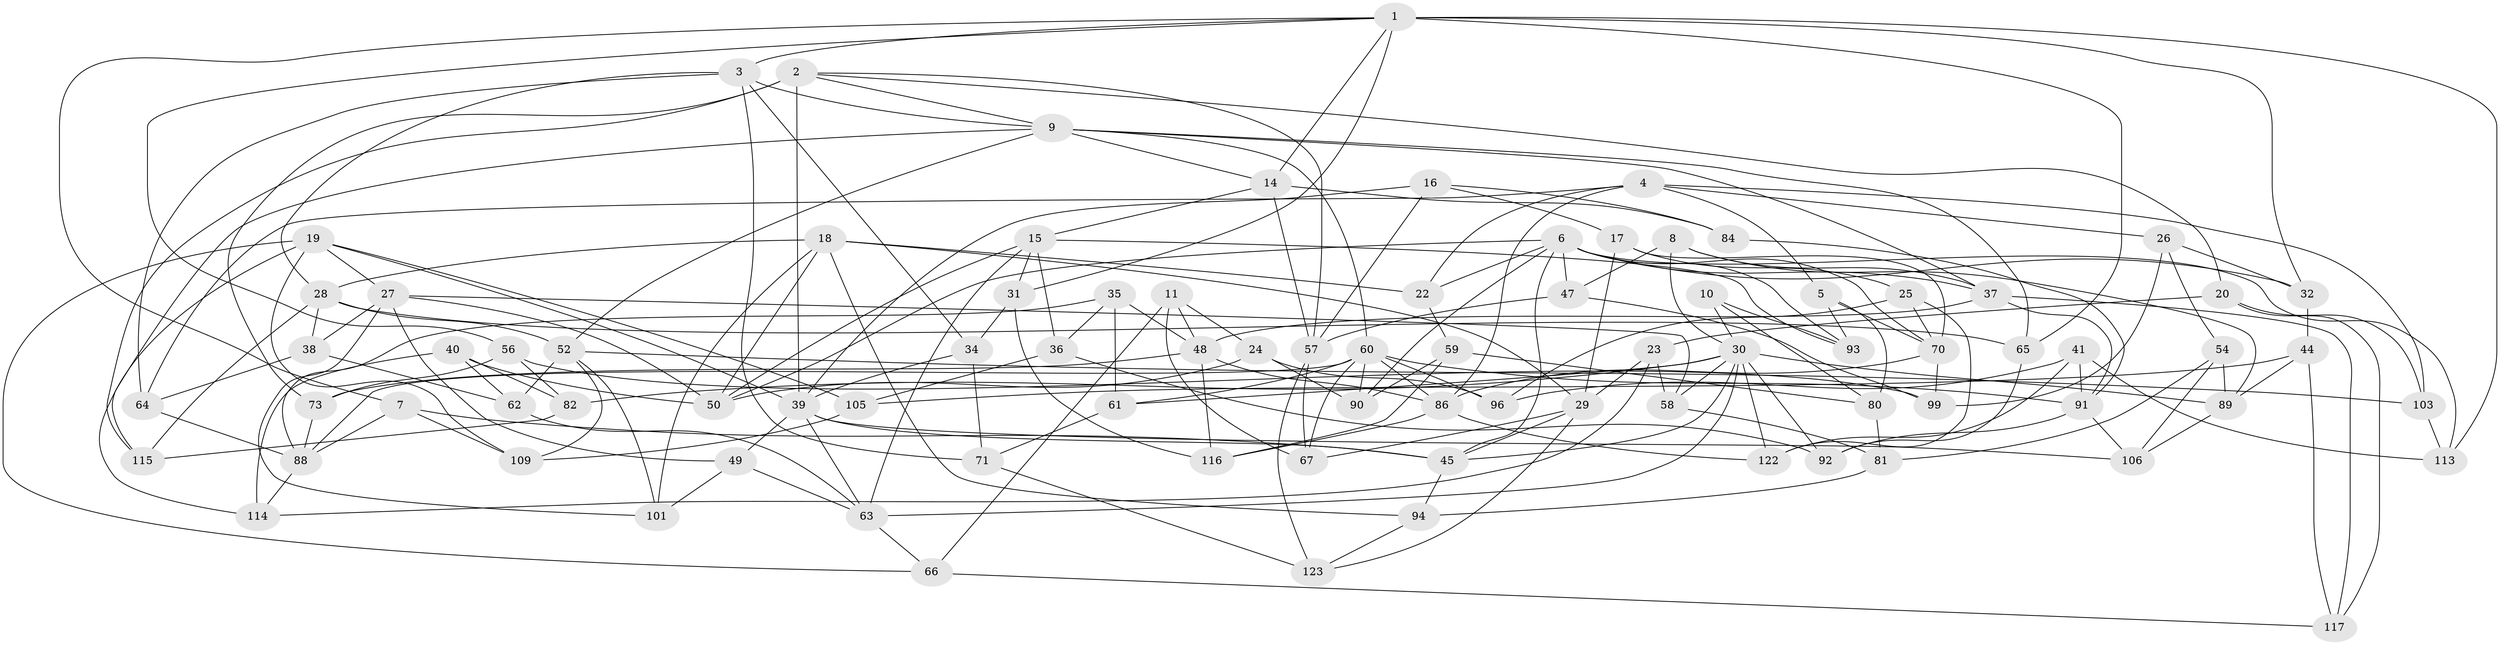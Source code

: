 // original degree distribution, {4: 1.0}
// Generated by graph-tools (version 1.1) at 2025/20/03/04/25 18:20:54]
// undirected, 86 vertices, 206 edges
graph export_dot {
graph [start="1"]
  node [color=gray90,style=filled];
  1 [super="+13"];
  2 [super="+12"];
  3 [super="+42"];
  4 [super="+68"];
  5;
  6 [super="+53+87+100"];
  7;
  8;
  9 [super="+110+107"];
  10;
  11;
  14 [super="+21"];
  15 [super="+43"];
  16;
  17;
  18 [super="+74"];
  19 [super="+95"];
  20;
  22;
  23;
  24;
  25;
  26;
  27 [super="+55"];
  28 [super="+69"];
  29 [super="+75"];
  30 [super="+33+98+72"];
  31;
  32;
  34;
  35;
  36;
  37 [super="+46"];
  38;
  39 [super="+85"];
  40;
  41;
  44;
  45 [super="+112"];
  47;
  48 [super="+79"];
  49;
  50 [super="+77"];
  52 [super="+120"];
  54;
  56;
  57 [super="+119"];
  58;
  59;
  60 [super="+83+108"];
  61;
  62;
  63 [super="+78"];
  64;
  65;
  66;
  67;
  70 [super="+104"];
  71;
  73;
  80;
  81;
  82;
  84;
  86 [super="+97"];
  88 [super="+102"];
  89 [super="+121"];
  90;
  91 [super="+118"];
  92;
  93;
  94;
  96;
  99;
  101;
  103;
  105;
  106;
  109;
  113;
  114;
  115;
  116;
  117;
  122;
  123;
  1 -- 56;
  1 -- 7;
  1 -- 32;
  1 -- 65;
  1 -- 3;
  1 -- 113;
  1 -- 14;
  1 -- 31;
  2 -- 20;
  2 -- 9;
  2 -- 73;
  2 -- 115;
  2 -- 57;
  2 -- 39;
  3 -- 34;
  3 -- 28;
  3 -- 9;
  3 -- 64;
  3 -- 71;
  4 -- 86;
  4 -- 26;
  4 -- 22;
  4 -- 64;
  4 -- 5;
  4 -- 103;
  5 -- 80;
  5 -- 93;
  5 -- 70;
  6 -- 70;
  6 -- 32;
  6 -- 45;
  6 -- 22;
  6 -- 113;
  6 -- 90;
  6 -- 93;
  6 -- 50;
  6 -- 37;
  6 -- 47;
  7 -- 109;
  7 -- 88;
  7 -- 45;
  8 -- 47;
  8 -- 37;
  8 -- 89;
  8 -- 30;
  9 -- 65;
  9 -- 115;
  9 -- 14;
  9 -- 60;
  9 -- 52;
  9 -- 37;
  10 -- 80;
  10 -- 93;
  10 -- 30 [weight=2];
  11 -- 24;
  11 -- 67;
  11 -- 66;
  11 -- 48;
  14 -- 84 [weight=2];
  14 -- 15;
  14 -- 57;
  15 -- 31;
  15 -- 93;
  15 -- 50;
  15 -- 36;
  15 -- 63;
  16 -- 57;
  16 -- 39;
  16 -- 17;
  16 -- 84;
  17 -- 25;
  17 -- 29;
  17 -- 70;
  18 -- 94;
  18 -- 22;
  18 -- 28;
  18 -- 101;
  18 -- 50;
  18 -- 29;
  19 -- 66;
  19 -- 105;
  19 -- 109;
  19 -- 114;
  19 -- 39;
  19 -- 27;
  20 -- 117;
  20 -- 103;
  20 -- 23;
  22 -- 59;
  23 -- 29;
  23 -- 58;
  23 -- 114;
  24 -- 90;
  24 -- 96;
  24 -- 50;
  25 -- 96;
  25 -- 122;
  25 -- 70;
  26 -- 32;
  26 -- 54;
  26 -- 99;
  27 -- 38;
  27 -- 101;
  27 -- 50;
  27 -- 49;
  27 -- 58;
  28 -- 115;
  28 -- 52;
  28 -- 65;
  28 -- 38;
  29 -- 123;
  29 -- 45;
  29 -- 67;
  30 -- 122;
  30 -- 82;
  30 -- 61;
  30 -- 92;
  30 -- 45;
  30 -- 63;
  30 -- 89 [weight=2];
  30 -- 58;
  31 -- 34;
  31 -- 116;
  32 -- 44;
  34 -- 39;
  34 -- 71;
  35 -- 88;
  35 -- 61;
  35 -- 36;
  35 -- 48;
  36 -- 105;
  36 -- 92;
  37 -- 48;
  37 -- 91;
  37 -- 117;
  38 -- 64;
  38 -- 62;
  39 -- 106;
  39 -- 49;
  39 -- 63;
  39 -- 45;
  40 -- 62;
  40 -- 50;
  40 -- 114;
  40 -- 82;
  41 -- 96;
  41 -- 91;
  41 -- 113;
  41 -- 122;
  44 -- 117;
  44 -- 105;
  44 -- 89;
  45 -- 94;
  47 -- 99;
  47 -- 57;
  48 -- 116;
  48 -- 73;
  48 -- 86;
  49 -- 101;
  49 -- 63;
  52 -- 62;
  52 -- 101;
  52 -- 109;
  52 -- 103;
  54 -- 81;
  54 -- 89;
  54 -- 106;
  56 -- 99;
  56 -- 82;
  56 -- 73;
  57 -- 67;
  57 -- 123;
  58 -- 81;
  59 -- 116;
  59 -- 90;
  59 -- 80;
  60 -- 61;
  60 -- 90;
  60 -- 91;
  60 -- 86;
  60 -- 88;
  60 -- 96;
  60 -- 67;
  61 -- 71;
  62 -- 63;
  63 -- 66;
  64 -- 88;
  65 -- 92;
  66 -- 117;
  70 -- 99;
  70 -- 86;
  71 -- 123;
  73 -- 88;
  80 -- 81;
  81 -- 94;
  82 -- 115;
  84 -- 91;
  86 -- 122;
  86 -- 116;
  88 -- 114;
  89 -- 106;
  91 -- 106;
  91 -- 92;
  94 -- 123;
  103 -- 113;
  105 -- 109;
}

